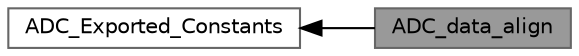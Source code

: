 digraph "ADC_data_align"
{
 // LATEX_PDF_SIZE
  bgcolor="transparent";
  edge [fontname=Helvetica,fontsize=10,labelfontname=Helvetica,labelfontsize=10];
  node [fontname=Helvetica,fontsize=10,shape=box,height=0.2,width=0.4];
  rankdir=LR;
  Node2 [id="Node000002",label="ADC_Exported_Constants",height=0.2,width=0.4,color="grey40", fillcolor="white", style="filled",URL="$group___a_d_c___exported___constants.html",tooltip=" "];
  Node1 [id="Node000001",label="ADC_data_align",height=0.2,width=0.4,color="gray40", fillcolor="grey60", style="filled", fontcolor="black",tooltip=" "];
  Node2->Node1 [shape=plaintext, dir="back", style="solid"];
}
